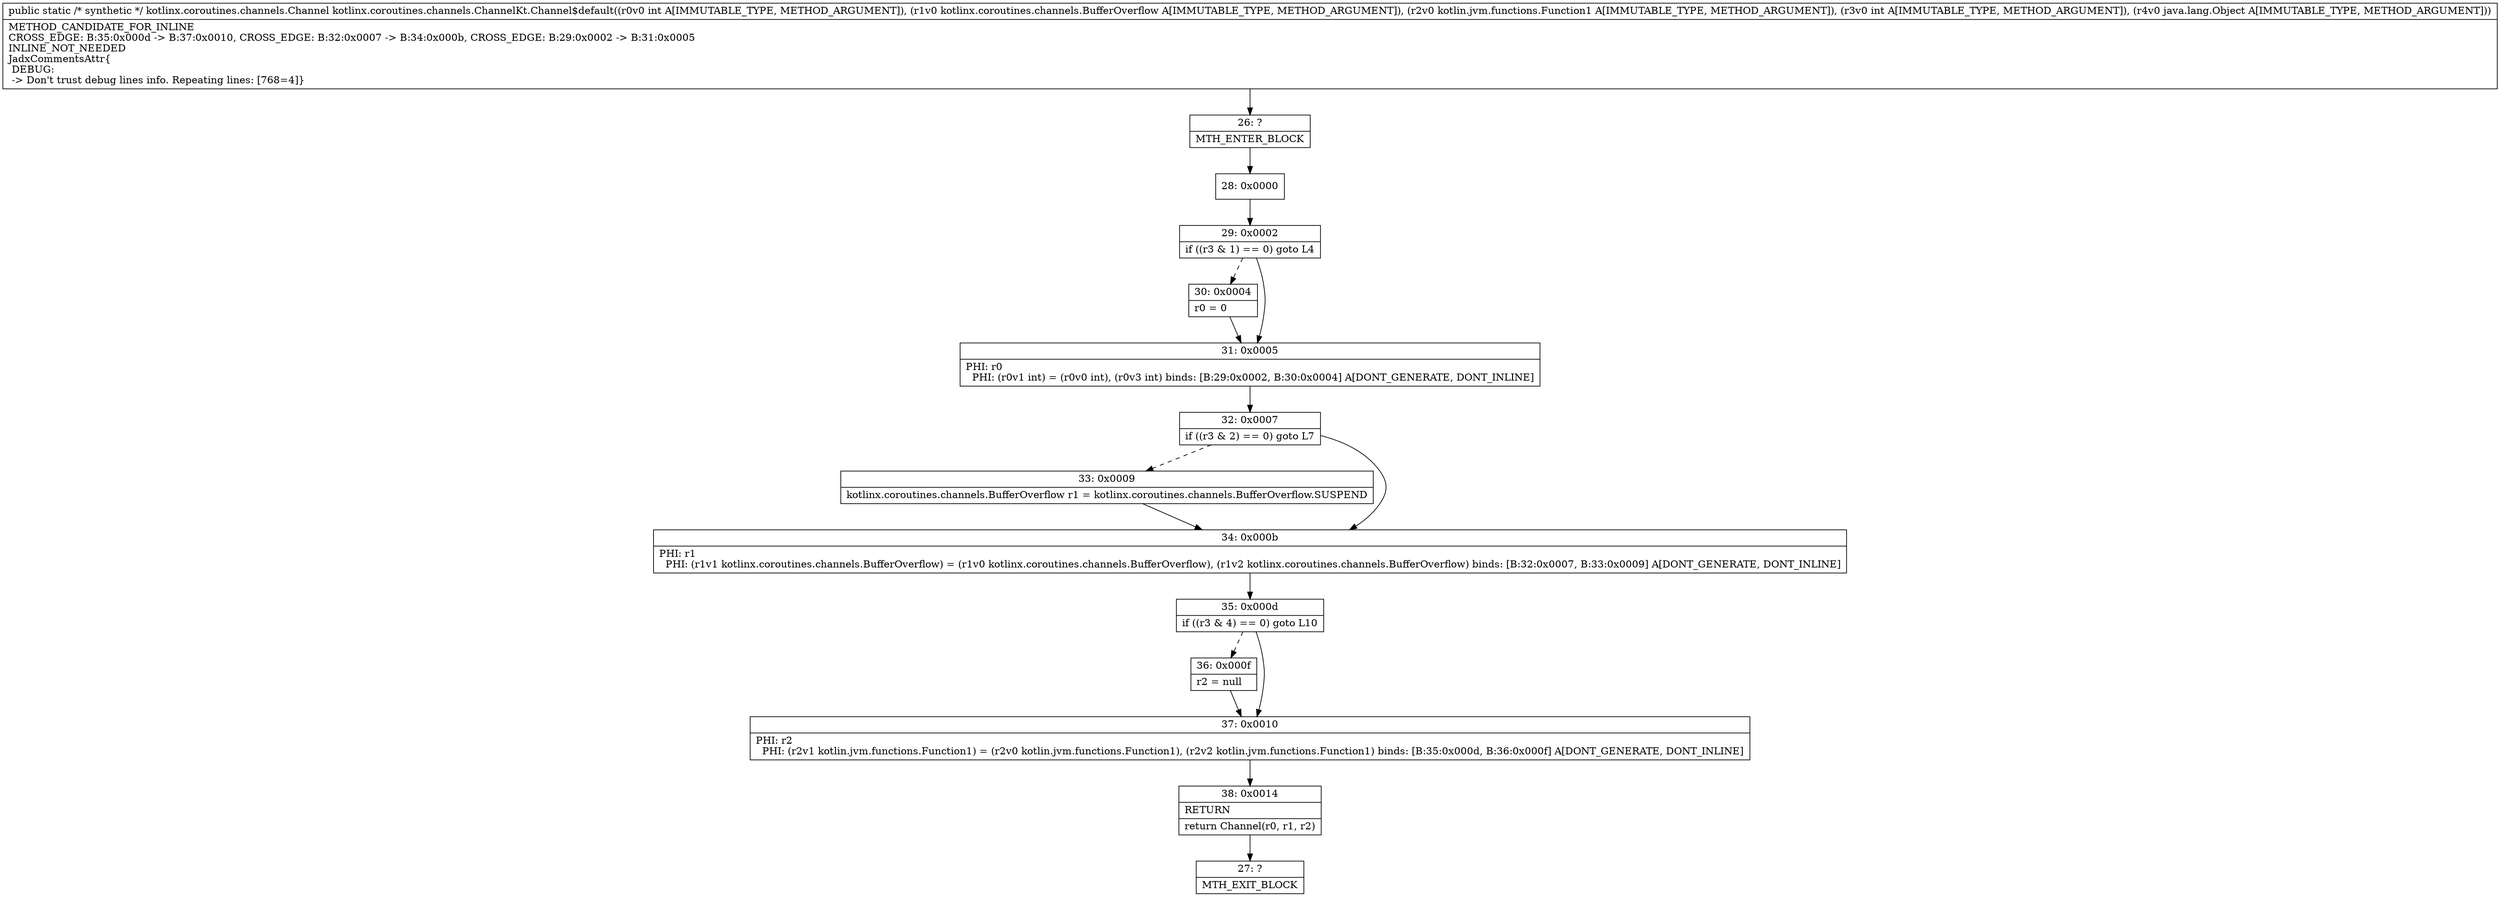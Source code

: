digraph "CFG forkotlinx.coroutines.channels.ChannelKt.Channel$default(ILkotlinx\/coroutines\/channels\/BufferOverflow;Lkotlin\/jvm\/functions\/Function1;ILjava\/lang\/Object;)Lkotlinx\/coroutines\/channels\/Channel;" {
Node_26 [shape=record,label="{26\:\ ?|MTH_ENTER_BLOCK\l}"];
Node_28 [shape=record,label="{28\:\ 0x0000}"];
Node_29 [shape=record,label="{29\:\ 0x0002|if ((r3 & 1) == 0) goto L4\l}"];
Node_30 [shape=record,label="{30\:\ 0x0004|r0 = 0\l}"];
Node_31 [shape=record,label="{31\:\ 0x0005|PHI: r0 \l  PHI: (r0v1 int) = (r0v0 int), (r0v3 int) binds: [B:29:0x0002, B:30:0x0004] A[DONT_GENERATE, DONT_INLINE]\l}"];
Node_32 [shape=record,label="{32\:\ 0x0007|if ((r3 & 2) == 0) goto L7\l}"];
Node_33 [shape=record,label="{33\:\ 0x0009|kotlinx.coroutines.channels.BufferOverflow r1 = kotlinx.coroutines.channels.BufferOverflow.SUSPEND\l}"];
Node_34 [shape=record,label="{34\:\ 0x000b|PHI: r1 \l  PHI: (r1v1 kotlinx.coroutines.channels.BufferOverflow) = (r1v0 kotlinx.coroutines.channels.BufferOverflow), (r1v2 kotlinx.coroutines.channels.BufferOverflow) binds: [B:32:0x0007, B:33:0x0009] A[DONT_GENERATE, DONT_INLINE]\l}"];
Node_35 [shape=record,label="{35\:\ 0x000d|if ((r3 & 4) == 0) goto L10\l}"];
Node_36 [shape=record,label="{36\:\ 0x000f|r2 = null\l}"];
Node_37 [shape=record,label="{37\:\ 0x0010|PHI: r2 \l  PHI: (r2v1 kotlin.jvm.functions.Function1) = (r2v0 kotlin.jvm.functions.Function1), (r2v2 kotlin.jvm.functions.Function1) binds: [B:35:0x000d, B:36:0x000f] A[DONT_GENERATE, DONT_INLINE]\l}"];
Node_38 [shape=record,label="{38\:\ 0x0014|RETURN\l|return Channel(r0, r1, r2)\l}"];
Node_27 [shape=record,label="{27\:\ ?|MTH_EXIT_BLOCK\l}"];
MethodNode[shape=record,label="{public static \/* synthetic *\/ kotlinx.coroutines.channels.Channel kotlinx.coroutines.channels.ChannelKt.Channel$default((r0v0 int A[IMMUTABLE_TYPE, METHOD_ARGUMENT]), (r1v0 kotlinx.coroutines.channels.BufferOverflow A[IMMUTABLE_TYPE, METHOD_ARGUMENT]), (r2v0 kotlin.jvm.functions.Function1 A[IMMUTABLE_TYPE, METHOD_ARGUMENT]), (r3v0 int A[IMMUTABLE_TYPE, METHOD_ARGUMENT]), (r4v0 java.lang.Object A[IMMUTABLE_TYPE, METHOD_ARGUMENT]))  | METHOD_CANDIDATE_FOR_INLINE\lCROSS_EDGE: B:35:0x000d \-\> B:37:0x0010, CROSS_EDGE: B:32:0x0007 \-\> B:34:0x000b, CROSS_EDGE: B:29:0x0002 \-\> B:31:0x0005\lINLINE_NOT_NEEDED\lJadxCommentsAttr\{\l DEBUG: \l \-\> Don't trust debug lines info. Repeating lines: [768=4]\}\l}"];
MethodNode -> Node_26;Node_26 -> Node_28;
Node_28 -> Node_29;
Node_29 -> Node_30[style=dashed];
Node_29 -> Node_31;
Node_30 -> Node_31;
Node_31 -> Node_32;
Node_32 -> Node_33[style=dashed];
Node_32 -> Node_34;
Node_33 -> Node_34;
Node_34 -> Node_35;
Node_35 -> Node_36[style=dashed];
Node_35 -> Node_37;
Node_36 -> Node_37;
Node_37 -> Node_38;
Node_38 -> Node_27;
}


